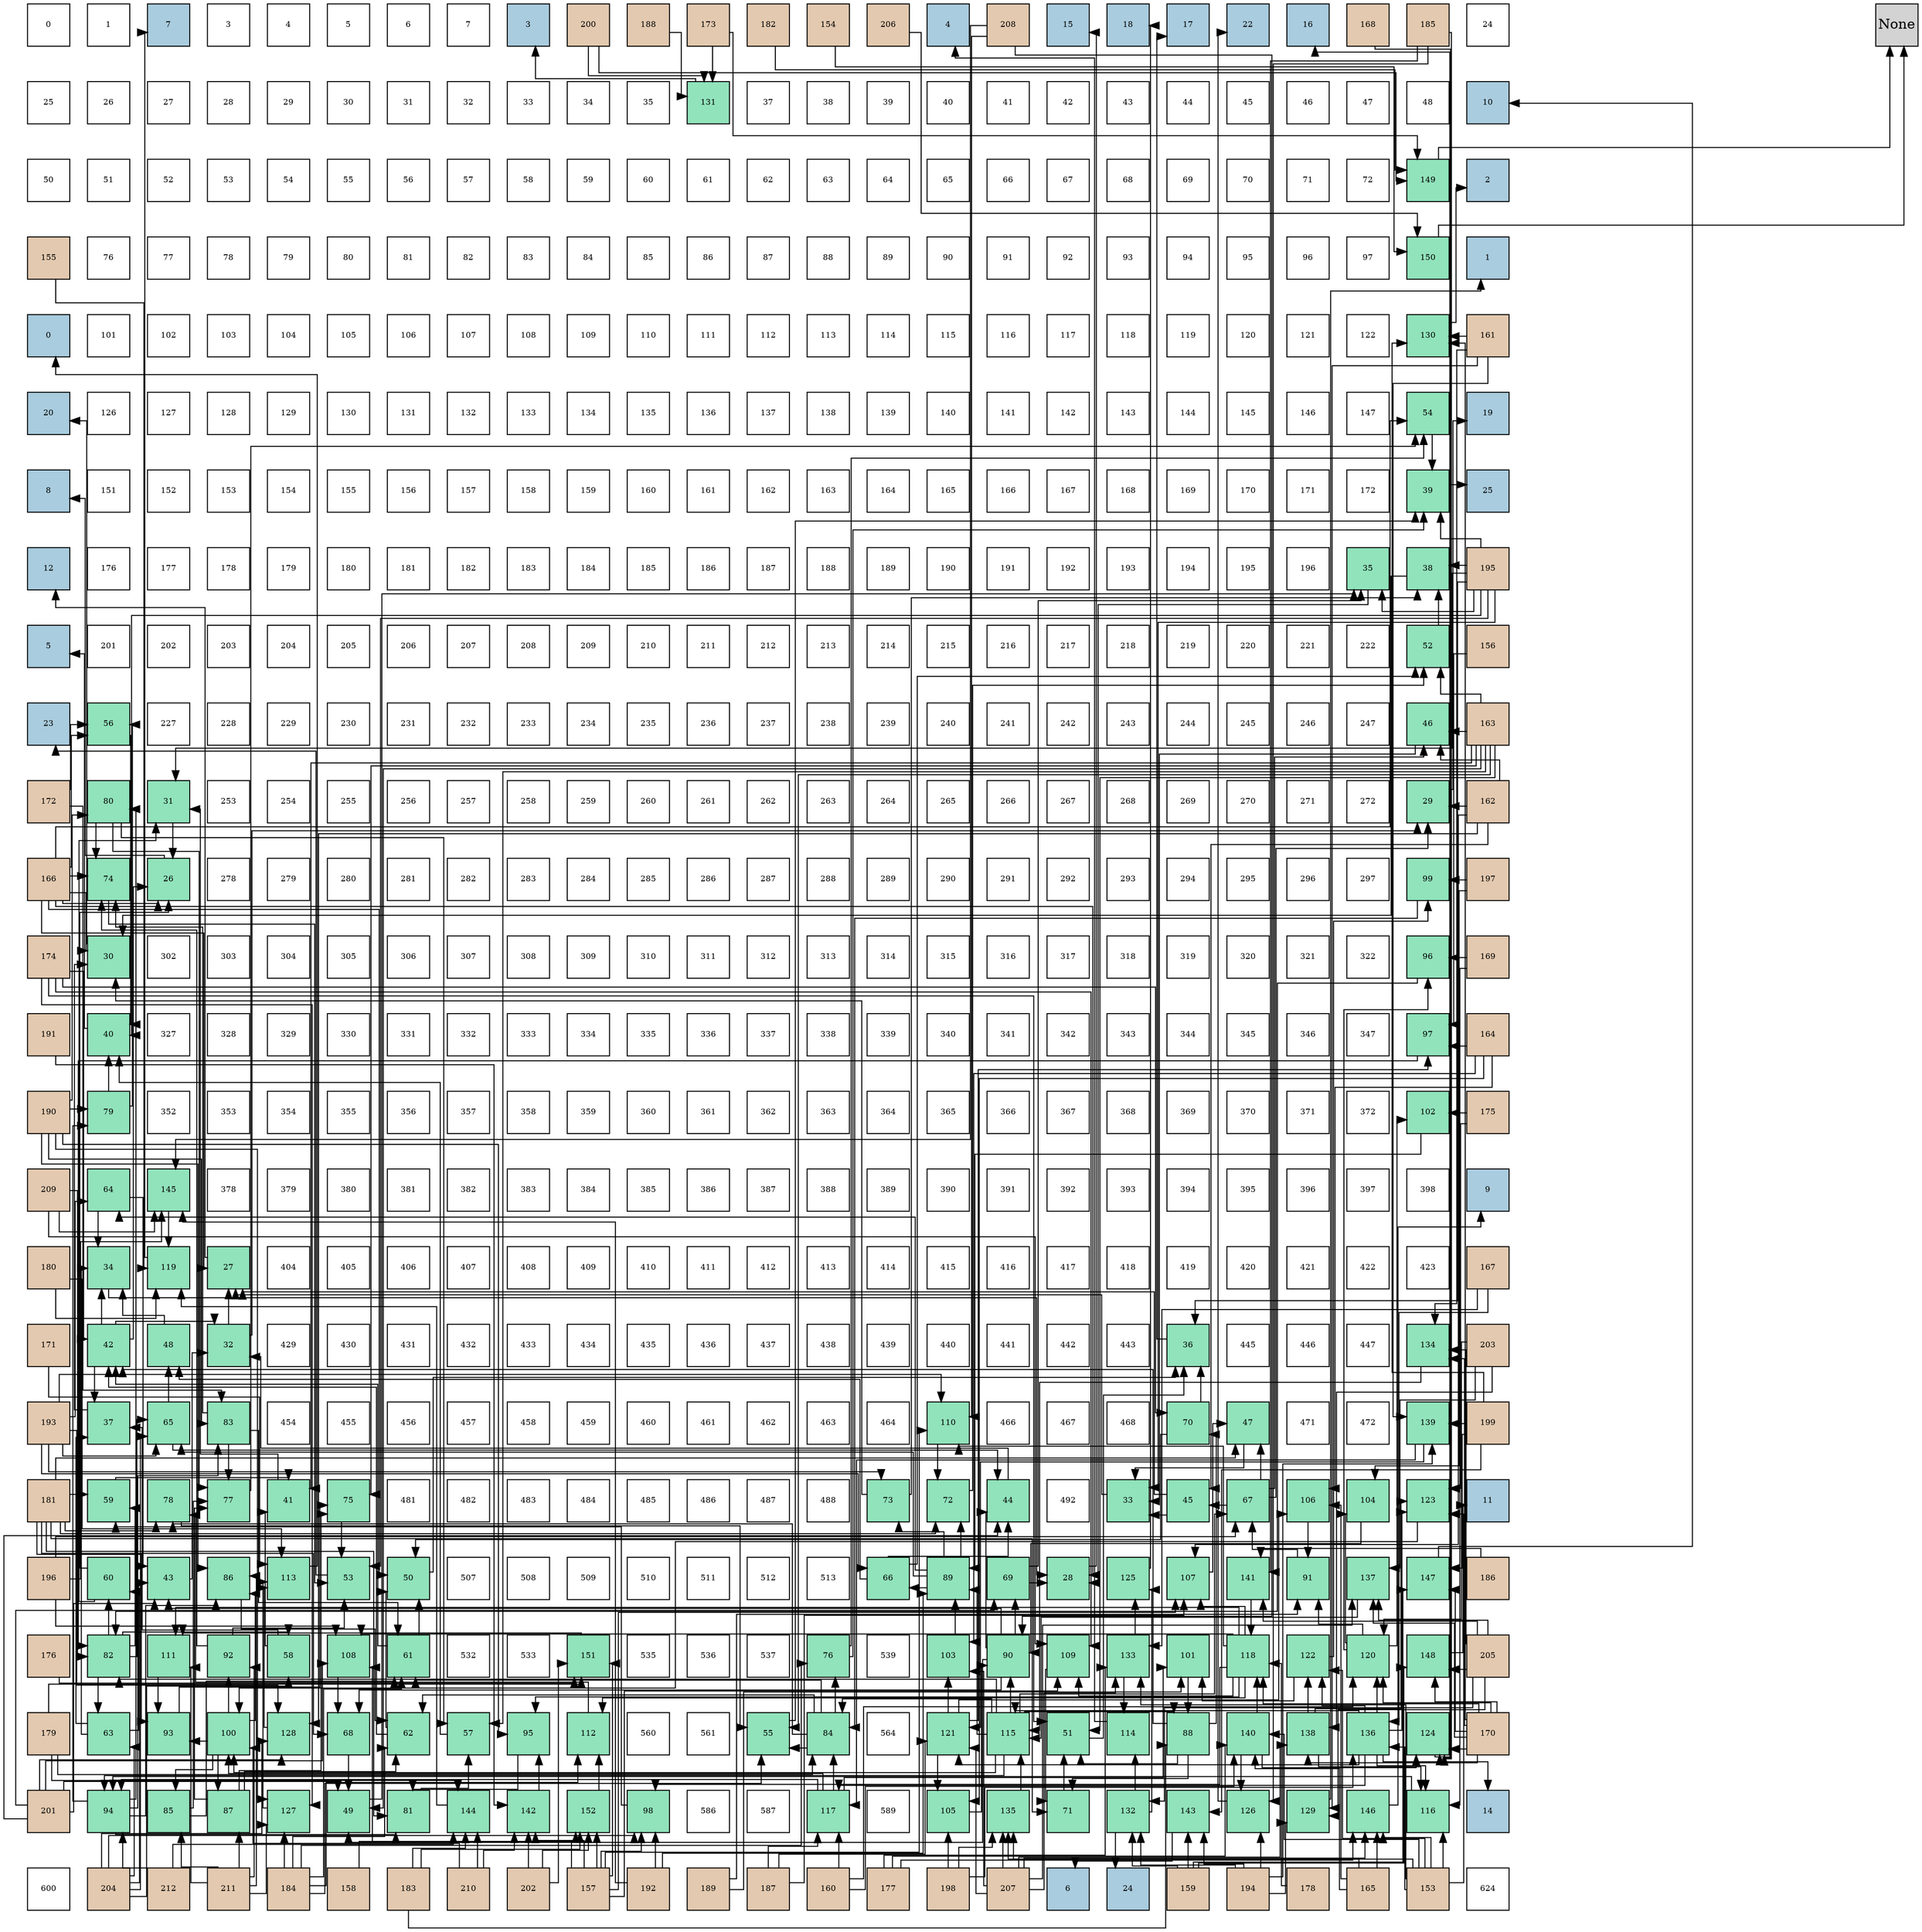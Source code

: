 digraph layout{
 rankdir=TB;
 splines=ortho;
 node [style=filled shape=square fixedsize=true width=0.6];
0[label="0", fontsize=8, fillcolor="#ffffff"];
1[label="1", fontsize=8, fillcolor="#ffffff"];
2[label="7", fontsize=8, fillcolor="#a9ccde"];
3[label="3", fontsize=8, fillcolor="#ffffff"];
4[label="4", fontsize=8, fillcolor="#ffffff"];
5[label="5", fontsize=8, fillcolor="#ffffff"];
6[label="6", fontsize=8, fillcolor="#ffffff"];
7[label="7", fontsize=8, fillcolor="#ffffff"];
8[label="3", fontsize=8, fillcolor="#a9ccde"];
9[label="200", fontsize=8, fillcolor="#e3c9af"];
10[label="188", fontsize=8, fillcolor="#e3c9af"];
11[label="173", fontsize=8, fillcolor="#e3c9af"];
12[label="182", fontsize=8, fillcolor="#e3c9af"];
13[label="154", fontsize=8, fillcolor="#e3c9af"];
14[label="206", fontsize=8, fillcolor="#e3c9af"];
15[label="4", fontsize=8, fillcolor="#a9ccde"];
16[label="208", fontsize=8, fillcolor="#e3c9af"];
17[label="15", fontsize=8, fillcolor="#a9ccde"];
18[label="18", fontsize=8, fillcolor="#a9ccde"];
19[label="17", fontsize=8, fillcolor="#a9ccde"];
20[label="22", fontsize=8, fillcolor="#a9ccde"];
21[label="16", fontsize=8, fillcolor="#a9ccde"];
22[label="168", fontsize=8, fillcolor="#e3c9af"];
23[label="185", fontsize=8, fillcolor="#e3c9af"];
24[label="24", fontsize=8, fillcolor="#ffffff"];
25[label="25", fontsize=8, fillcolor="#ffffff"];
26[label="26", fontsize=8, fillcolor="#ffffff"];
27[label="27", fontsize=8, fillcolor="#ffffff"];
28[label="28", fontsize=8, fillcolor="#ffffff"];
29[label="29", fontsize=8, fillcolor="#ffffff"];
30[label="30", fontsize=8, fillcolor="#ffffff"];
31[label="31", fontsize=8, fillcolor="#ffffff"];
32[label="32", fontsize=8, fillcolor="#ffffff"];
33[label="33", fontsize=8, fillcolor="#ffffff"];
34[label="34", fontsize=8, fillcolor="#ffffff"];
35[label="35", fontsize=8, fillcolor="#ffffff"];
36[label="131", fontsize=8, fillcolor="#91e3bb"];
37[label="37", fontsize=8, fillcolor="#ffffff"];
38[label="38", fontsize=8, fillcolor="#ffffff"];
39[label="39", fontsize=8, fillcolor="#ffffff"];
40[label="40", fontsize=8, fillcolor="#ffffff"];
41[label="41", fontsize=8, fillcolor="#ffffff"];
42[label="42", fontsize=8, fillcolor="#ffffff"];
43[label="43", fontsize=8, fillcolor="#ffffff"];
44[label="44", fontsize=8, fillcolor="#ffffff"];
45[label="45", fontsize=8, fillcolor="#ffffff"];
46[label="46", fontsize=8, fillcolor="#ffffff"];
47[label="47", fontsize=8, fillcolor="#ffffff"];
48[label="48", fontsize=8, fillcolor="#ffffff"];
49[label="10", fontsize=8, fillcolor="#a9ccde"];
50[label="50", fontsize=8, fillcolor="#ffffff"];
51[label="51", fontsize=8, fillcolor="#ffffff"];
52[label="52", fontsize=8, fillcolor="#ffffff"];
53[label="53", fontsize=8, fillcolor="#ffffff"];
54[label="54", fontsize=8, fillcolor="#ffffff"];
55[label="55", fontsize=8, fillcolor="#ffffff"];
56[label="56", fontsize=8, fillcolor="#ffffff"];
57[label="57", fontsize=8, fillcolor="#ffffff"];
58[label="58", fontsize=8, fillcolor="#ffffff"];
59[label="59", fontsize=8, fillcolor="#ffffff"];
60[label="60", fontsize=8, fillcolor="#ffffff"];
61[label="61", fontsize=8, fillcolor="#ffffff"];
62[label="62", fontsize=8, fillcolor="#ffffff"];
63[label="63", fontsize=8, fillcolor="#ffffff"];
64[label="64", fontsize=8, fillcolor="#ffffff"];
65[label="65", fontsize=8, fillcolor="#ffffff"];
66[label="66", fontsize=8, fillcolor="#ffffff"];
67[label="67", fontsize=8, fillcolor="#ffffff"];
68[label="68", fontsize=8, fillcolor="#ffffff"];
69[label="69", fontsize=8, fillcolor="#ffffff"];
70[label="70", fontsize=8, fillcolor="#ffffff"];
71[label="71", fontsize=8, fillcolor="#ffffff"];
72[label="72", fontsize=8, fillcolor="#ffffff"];
73[label="149", fontsize=8, fillcolor="#91e3bb"];
74[label="2", fontsize=8, fillcolor="#a9ccde"];
75[label="155", fontsize=8, fillcolor="#e3c9af"];
76[label="76", fontsize=8, fillcolor="#ffffff"];
77[label="77", fontsize=8, fillcolor="#ffffff"];
78[label="78", fontsize=8, fillcolor="#ffffff"];
79[label="79", fontsize=8, fillcolor="#ffffff"];
80[label="80", fontsize=8, fillcolor="#ffffff"];
81[label="81", fontsize=8, fillcolor="#ffffff"];
82[label="82", fontsize=8, fillcolor="#ffffff"];
83[label="83", fontsize=8, fillcolor="#ffffff"];
84[label="84", fontsize=8, fillcolor="#ffffff"];
85[label="85", fontsize=8, fillcolor="#ffffff"];
86[label="86", fontsize=8, fillcolor="#ffffff"];
87[label="87", fontsize=8, fillcolor="#ffffff"];
88[label="88", fontsize=8, fillcolor="#ffffff"];
89[label="89", fontsize=8, fillcolor="#ffffff"];
90[label="90", fontsize=8, fillcolor="#ffffff"];
91[label="91", fontsize=8, fillcolor="#ffffff"];
92[label="92", fontsize=8, fillcolor="#ffffff"];
93[label="93", fontsize=8, fillcolor="#ffffff"];
94[label="94", fontsize=8, fillcolor="#ffffff"];
95[label="95", fontsize=8, fillcolor="#ffffff"];
96[label="96", fontsize=8, fillcolor="#ffffff"];
97[label="97", fontsize=8, fillcolor="#ffffff"];
98[label="150", fontsize=8, fillcolor="#91e3bb"];
99[label="1", fontsize=8, fillcolor="#a9ccde"];
100[label="0", fontsize=8, fillcolor="#a9ccde"];
101[label="101", fontsize=8, fillcolor="#ffffff"];
102[label="102", fontsize=8, fillcolor="#ffffff"];
103[label="103", fontsize=8, fillcolor="#ffffff"];
104[label="104", fontsize=8, fillcolor="#ffffff"];
105[label="105", fontsize=8, fillcolor="#ffffff"];
106[label="106", fontsize=8, fillcolor="#ffffff"];
107[label="107", fontsize=8, fillcolor="#ffffff"];
108[label="108", fontsize=8, fillcolor="#ffffff"];
109[label="109", fontsize=8, fillcolor="#ffffff"];
110[label="110", fontsize=8, fillcolor="#ffffff"];
111[label="111", fontsize=8, fillcolor="#ffffff"];
112[label="112", fontsize=8, fillcolor="#ffffff"];
113[label="113", fontsize=8, fillcolor="#ffffff"];
114[label="114", fontsize=8, fillcolor="#ffffff"];
115[label="115", fontsize=8, fillcolor="#ffffff"];
116[label="116", fontsize=8, fillcolor="#ffffff"];
117[label="117", fontsize=8, fillcolor="#ffffff"];
118[label="118", fontsize=8, fillcolor="#ffffff"];
119[label="119", fontsize=8, fillcolor="#ffffff"];
120[label="120", fontsize=8, fillcolor="#ffffff"];
121[label="121", fontsize=8, fillcolor="#ffffff"];
122[label="122", fontsize=8, fillcolor="#ffffff"];
123[label="130", fontsize=8, fillcolor="#91e3bb"];
124[label="161", fontsize=8, fillcolor="#e3c9af"];
125[label="20", fontsize=8, fillcolor="#a9ccde"];
126[label="126", fontsize=8, fillcolor="#ffffff"];
127[label="127", fontsize=8, fillcolor="#ffffff"];
128[label="128", fontsize=8, fillcolor="#ffffff"];
129[label="129", fontsize=8, fillcolor="#ffffff"];
130[label="130", fontsize=8, fillcolor="#ffffff"];
131[label="131", fontsize=8, fillcolor="#ffffff"];
132[label="132", fontsize=8, fillcolor="#ffffff"];
133[label="133", fontsize=8, fillcolor="#ffffff"];
134[label="134", fontsize=8, fillcolor="#ffffff"];
135[label="135", fontsize=8, fillcolor="#ffffff"];
136[label="136", fontsize=8, fillcolor="#ffffff"];
137[label="137", fontsize=8, fillcolor="#ffffff"];
138[label="138", fontsize=8, fillcolor="#ffffff"];
139[label="139", fontsize=8, fillcolor="#ffffff"];
140[label="140", fontsize=8, fillcolor="#ffffff"];
141[label="141", fontsize=8, fillcolor="#ffffff"];
142[label="142", fontsize=8, fillcolor="#ffffff"];
143[label="143", fontsize=8, fillcolor="#ffffff"];
144[label="144", fontsize=8, fillcolor="#ffffff"];
145[label="145", fontsize=8, fillcolor="#ffffff"];
146[label="146", fontsize=8, fillcolor="#ffffff"];
147[label="147", fontsize=8, fillcolor="#ffffff"];
148[label="54", fontsize=8, fillcolor="#91e3bb"];
149[label="19", fontsize=8, fillcolor="#a9ccde"];
150[label="8", fontsize=8, fillcolor="#a9ccde"];
151[label="151", fontsize=8, fillcolor="#ffffff"];
152[label="152", fontsize=8, fillcolor="#ffffff"];
153[label="153", fontsize=8, fillcolor="#ffffff"];
154[label="154", fontsize=8, fillcolor="#ffffff"];
155[label="155", fontsize=8, fillcolor="#ffffff"];
156[label="156", fontsize=8, fillcolor="#ffffff"];
157[label="157", fontsize=8, fillcolor="#ffffff"];
158[label="158", fontsize=8, fillcolor="#ffffff"];
159[label="159", fontsize=8, fillcolor="#ffffff"];
160[label="160", fontsize=8, fillcolor="#ffffff"];
161[label="161", fontsize=8, fillcolor="#ffffff"];
162[label="162", fontsize=8, fillcolor="#ffffff"];
163[label="163", fontsize=8, fillcolor="#ffffff"];
164[label="164", fontsize=8, fillcolor="#ffffff"];
165[label="165", fontsize=8, fillcolor="#ffffff"];
166[label="166", fontsize=8, fillcolor="#ffffff"];
167[label="167", fontsize=8, fillcolor="#ffffff"];
168[label="168", fontsize=8, fillcolor="#ffffff"];
169[label="169", fontsize=8, fillcolor="#ffffff"];
170[label="170", fontsize=8, fillcolor="#ffffff"];
171[label="171", fontsize=8, fillcolor="#ffffff"];
172[label="172", fontsize=8, fillcolor="#ffffff"];
173[label="39", fontsize=8, fillcolor="#91e3bb"];
174[label="25", fontsize=8, fillcolor="#a9ccde"];
175[label="12", fontsize=8, fillcolor="#a9ccde"];
176[label="176", fontsize=8, fillcolor="#ffffff"];
177[label="177", fontsize=8, fillcolor="#ffffff"];
178[label="178", fontsize=8, fillcolor="#ffffff"];
179[label="179", fontsize=8, fillcolor="#ffffff"];
180[label="180", fontsize=8, fillcolor="#ffffff"];
181[label="181", fontsize=8, fillcolor="#ffffff"];
182[label="182", fontsize=8, fillcolor="#ffffff"];
183[label="183", fontsize=8, fillcolor="#ffffff"];
184[label="184", fontsize=8, fillcolor="#ffffff"];
185[label="185", fontsize=8, fillcolor="#ffffff"];
186[label="186", fontsize=8, fillcolor="#ffffff"];
187[label="187", fontsize=8, fillcolor="#ffffff"];
188[label="188", fontsize=8, fillcolor="#ffffff"];
189[label="189", fontsize=8, fillcolor="#ffffff"];
190[label="190", fontsize=8, fillcolor="#ffffff"];
191[label="191", fontsize=8, fillcolor="#ffffff"];
192[label="192", fontsize=8, fillcolor="#ffffff"];
193[label="193", fontsize=8, fillcolor="#ffffff"];
194[label="194", fontsize=8, fillcolor="#ffffff"];
195[label="195", fontsize=8, fillcolor="#ffffff"];
196[label="196", fontsize=8, fillcolor="#ffffff"];
197[label="35", fontsize=8, fillcolor="#91e3bb"];
198[label="38", fontsize=8, fillcolor="#91e3bb"];
199[label="195", fontsize=8, fillcolor="#e3c9af"];
200[label="5", fontsize=8, fillcolor="#a9ccde"];
201[label="201", fontsize=8, fillcolor="#ffffff"];
202[label="202", fontsize=8, fillcolor="#ffffff"];
203[label="203", fontsize=8, fillcolor="#ffffff"];
204[label="204", fontsize=8, fillcolor="#ffffff"];
205[label="205", fontsize=8, fillcolor="#ffffff"];
206[label="206", fontsize=8, fillcolor="#ffffff"];
207[label="207", fontsize=8, fillcolor="#ffffff"];
208[label="208", fontsize=8, fillcolor="#ffffff"];
209[label="209", fontsize=8, fillcolor="#ffffff"];
210[label="210", fontsize=8, fillcolor="#ffffff"];
211[label="211", fontsize=8, fillcolor="#ffffff"];
212[label="212", fontsize=8, fillcolor="#ffffff"];
213[label="213", fontsize=8, fillcolor="#ffffff"];
214[label="214", fontsize=8, fillcolor="#ffffff"];
215[label="215", fontsize=8, fillcolor="#ffffff"];
216[label="216", fontsize=8, fillcolor="#ffffff"];
217[label="217", fontsize=8, fillcolor="#ffffff"];
218[label="218", fontsize=8, fillcolor="#ffffff"];
219[label="219", fontsize=8, fillcolor="#ffffff"];
220[label="220", fontsize=8, fillcolor="#ffffff"];
221[label="221", fontsize=8, fillcolor="#ffffff"];
222[label="222", fontsize=8, fillcolor="#ffffff"];
223[label="52", fontsize=8, fillcolor="#91e3bb"];
224[label="156", fontsize=8, fillcolor="#e3c9af"];
225[label="23", fontsize=8, fillcolor="#a9ccde"];
226[label="56", fontsize=8, fillcolor="#91e3bb"];
227[label="227", fontsize=8, fillcolor="#ffffff"];
228[label="228", fontsize=8, fillcolor="#ffffff"];
229[label="229", fontsize=8, fillcolor="#ffffff"];
230[label="230", fontsize=8, fillcolor="#ffffff"];
231[label="231", fontsize=8, fillcolor="#ffffff"];
232[label="232", fontsize=8, fillcolor="#ffffff"];
233[label="233", fontsize=8, fillcolor="#ffffff"];
234[label="234", fontsize=8, fillcolor="#ffffff"];
235[label="235", fontsize=8, fillcolor="#ffffff"];
236[label="236", fontsize=8, fillcolor="#ffffff"];
237[label="237", fontsize=8, fillcolor="#ffffff"];
238[label="238", fontsize=8, fillcolor="#ffffff"];
239[label="239", fontsize=8, fillcolor="#ffffff"];
240[label="240", fontsize=8, fillcolor="#ffffff"];
241[label="241", fontsize=8, fillcolor="#ffffff"];
242[label="242", fontsize=8, fillcolor="#ffffff"];
243[label="243", fontsize=8, fillcolor="#ffffff"];
244[label="244", fontsize=8, fillcolor="#ffffff"];
245[label="245", fontsize=8, fillcolor="#ffffff"];
246[label="246", fontsize=8, fillcolor="#ffffff"];
247[label="247", fontsize=8, fillcolor="#ffffff"];
248[label="46", fontsize=8, fillcolor="#91e3bb"];
249[label="163", fontsize=8, fillcolor="#e3c9af"];
250[label="172", fontsize=8, fillcolor="#e3c9af"];
251[label="80", fontsize=8, fillcolor="#91e3bb"];
252[label="31", fontsize=8, fillcolor="#91e3bb"];
253[label="253", fontsize=8, fillcolor="#ffffff"];
254[label="254", fontsize=8, fillcolor="#ffffff"];
255[label="255", fontsize=8, fillcolor="#ffffff"];
256[label="256", fontsize=8, fillcolor="#ffffff"];
257[label="257", fontsize=8, fillcolor="#ffffff"];
258[label="258", fontsize=8, fillcolor="#ffffff"];
259[label="259", fontsize=8, fillcolor="#ffffff"];
260[label="260", fontsize=8, fillcolor="#ffffff"];
261[label="261", fontsize=8, fillcolor="#ffffff"];
262[label="262", fontsize=8, fillcolor="#ffffff"];
263[label="263", fontsize=8, fillcolor="#ffffff"];
264[label="264", fontsize=8, fillcolor="#ffffff"];
265[label="265", fontsize=8, fillcolor="#ffffff"];
266[label="266", fontsize=8, fillcolor="#ffffff"];
267[label="267", fontsize=8, fillcolor="#ffffff"];
268[label="268", fontsize=8, fillcolor="#ffffff"];
269[label="269", fontsize=8, fillcolor="#ffffff"];
270[label="270", fontsize=8, fillcolor="#ffffff"];
271[label="271", fontsize=8, fillcolor="#ffffff"];
272[label="272", fontsize=8, fillcolor="#ffffff"];
273[label="29", fontsize=8, fillcolor="#91e3bb"];
274[label="162", fontsize=8, fillcolor="#e3c9af"];
275[label="166", fontsize=8, fillcolor="#e3c9af"];
276[label="74", fontsize=8, fillcolor="#91e3bb"];
277[label="26", fontsize=8, fillcolor="#91e3bb"];
278[label="278", fontsize=8, fillcolor="#ffffff"];
279[label="279", fontsize=8, fillcolor="#ffffff"];
280[label="280", fontsize=8, fillcolor="#ffffff"];
281[label="281", fontsize=8, fillcolor="#ffffff"];
282[label="282", fontsize=8, fillcolor="#ffffff"];
283[label="283", fontsize=8, fillcolor="#ffffff"];
284[label="284", fontsize=8, fillcolor="#ffffff"];
285[label="285", fontsize=8, fillcolor="#ffffff"];
286[label="286", fontsize=8, fillcolor="#ffffff"];
287[label="287", fontsize=8, fillcolor="#ffffff"];
288[label="288", fontsize=8, fillcolor="#ffffff"];
289[label="289", fontsize=8, fillcolor="#ffffff"];
290[label="290", fontsize=8, fillcolor="#ffffff"];
291[label="291", fontsize=8, fillcolor="#ffffff"];
292[label="292", fontsize=8, fillcolor="#ffffff"];
293[label="293", fontsize=8, fillcolor="#ffffff"];
294[label="294", fontsize=8, fillcolor="#ffffff"];
295[label="295", fontsize=8, fillcolor="#ffffff"];
296[label="296", fontsize=8, fillcolor="#ffffff"];
297[label="297", fontsize=8, fillcolor="#ffffff"];
298[label="99", fontsize=8, fillcolor="#91e3bb"];
299[label="197", fontsize=8, fillcolor="#e3c9af"];
300[label="174", fontsize=8, fillcolor="#e3c9af"];
301[label="30", fontsize=8, fillcolor="#91e3bb"];
302[label="302", fontsize=8, fillcolor="#ffffff"];
303[label="303", fontsize=8, fillcolor="#ffffff"];
304[label="304", fontsize=8, fillcolor="#ffffff"];
305[label="305", fontsize=8, fillcolor="#ffffff"];
306[label="306", fontsize=8, fillcolor="#ffffff"];
307[label="307", fontsize=8, fillcolor="#ffffff"];
308[label="308", fontsize=8, fillcolor="#ffffff"];
309[label="309", fontsize=8, fillcolor="#ffffff"];
310[label="310", fontsize=8, fillcolor="#ffffff"];
311[label="311", fontsize=8, fillcolor="#ffffff"];
312[label="312", fontsize=8, fillcolor="#ffffff"];
313[label="313", fontsize=8, fillcolor="#ffffff"];
314[label="314", fontsize=8, fillcolor="#ffffff"];
315[label="315", fontsize=8, fillcolor="#ffffff"];
316[label="316", fontsize=8, fillcolor="#ffffff"];
317[label="317", fontsize=8, fillcolor="#ffffff"];
318[label="318", fontsize=8, fillcolor="#ffffff"];
319[label="319", fontsize=8, fillcolor="#ffffff"];
320[label="320", fontsize=8, fillcolor="#ffffff"];
321[label="321", fontsize=8, fillcolor="#ffffff"];
322[label="322", fontsize=8, fillcolor="#ffffff"];
323[label="96", fontsize=8, fillcolor="#91e3bb"];
324[label="169", fontsize=8, fillcolor="#e3c9af"];
325[label="191", fontsize=8, fillcolor="#e3c9af"];
326[label="40", fontsize=8, fillcolor="#91e3bb"];
327[label="327", fontsize=8, fillcolor="#ffffff"];
328[label="328", fontsize=8, fillcolor="#ffffff"];
329[label="329", fontsize=8, fillcolor="#ffffff"];
330[label="330", fontsize=8, fillcolor="#ffffff"];
331[label="331", fontsize=8, fillcolor="#ffffff"];
332[label="332", fontsize=8, fillcolor="#ffffff"];
333[label="333", fontsize=8, fillcolor="#ffffff"];
334[label="334", fontsize=8, fillcolor="#ffffff"];
335[label="335", fontsize=8, fillcolor="#ffffff"];
336[label="336", fontsize=8, fillcolor="#ffffff"];
337[label="337", fontsize=8, fillcolor="#ffffff"];
338[label="338", fontsize=8, fillcolor="#ffffff"];
339[label="339", fontsize=8, fillcolor="#ffffff"];
340[label="340", fontsize=8, fillcolor="#ffffff"];
341[label="341", fontsize=8, fillcolor="#ffffff"];
342[label="342", fontsize=8, fillcolor="#ffffff"];
343[label="343", fontsize=8, fillcolor="#ffffff"];
344[label="344", fontsize=8, fillcolor="#ffffff"];
345[label="345", fontsize=8, fillcolor="#ffffff"];
346[label="346", fontsize=8, fillcolor="#ffffff"];
347[label="347", fontsize=8, fillcolor="#ffffff"];
348[label="97", fontsize=8, fillcolor="#91e3bb"];
349[label="164", fontsize=8, fillcolor="#e3c9af"];
350[label="190", fontsize=8, fillcolor="#e3c9af"];
351[label="79", fontsize=8, fillcolor="#91e3bb"];
352[label="352", fontsize=8, fillcolor="#ffffff"];
353[label="353", fontsize=8, fillcolor="#ffffff"];
354[label="354", fontsize=8, fillcolor="#ffffff"];
355[label="355", fontsize=8, fillcolor="#ffffff"];
356[label="356", fontsize=8, fillcolor="#ffffff"];
357[label="357", fontsize=8, fillcolor="#ffffff"];
358[label="358", fontsize=8, fillcolor="#ffffff"];
359[label="359", fontsize=8, fillcolor="#ffffff"];
360[label="360", fontsize=8, fillcolor="#ffffff"];
361[label="361", fontsize=8, fillcolor="#ffffff"];
362[label="362", fontsize=8, fillcolor="#ffffff"];
363[label="363", fontsize=8, fillcolor="#ffffff"];
364[label="364", fontsize=8, fillcolor="#ffffff"];
365[label="365", fontsize=8, fillcolor="#ffffff"];
366[label="366", fontsize=8, fillcolor="#ffffff"];
367[label="367", fontsize=8, fillcolor="#ffffff"];
368[label="368", fontsize=8, fillcolor="#ffffff"];
369[label="369", fontsize=8, fillcolor="#ffffff"];
370[label="370", fontsize=8, fillcolor="#ffffff"];
371[label="371", fontsize=8, fillcolor="#ffffff"];
372[label="372", fontsize=8, fillcolor="#ffffff"];
373[label="102", fontsize=8, fillcolor="#91e3bb"];
374[label="175", fontsize=8, fillcolor="#e3c9af"];
375[label="209", fontsize=8, fillcolor="#e3c9af"];
376[label="64", fontsize=8, fillcolor="#91e3bb"];
377[label="145", fontsize=8, fillcolor="#91e3bb"];
378[label="378", fontsize=8, fillcolor="#ffffff"];
379[label="379", fontsize=8, fillcolor="#ffffff"];
380[label="380", fontsize=8, fillcolor="#ffffff"];
381[label="381", fontsize=8, fillcolor="#ffffff"];
382[label="382", fontsize=8, fillcolor="#ffffff"];
383[label="383", fontsize=8, fillcolor="#ffffff"];
384[label="384", fontsize=8, fillcolor="#ffffff"];
385[label="385", fontsize=8, fillcolor="#ffffff"];
386[label="386", fontsize=8, fillcolor="#ffffff"];
387[label="387", fontsize=8, fillcolor="#ffffff"];
388[label="388", fontsize=8, fillcolor="#ffffff"];
389[label="389", fontsize=8, fillcolor="#ffffff"];
390[label="390", fontsize=8, fillcolor="#ffffff"];
391[label="391", fontsize=8, fillcolor="#ffffff"];
392[label="392", fontsize=8, fillcolor="#ffffff"];
393[label="393", fontsize=8, fillcolor="#ffffff"];
394[label="394", fontsize=8, fillcolor="#ffffff"];
395[label="395", fontsize=8, fillcolor="#ffffff"];
396[label="396", fontsize=8, fillcolor="#ffffff"];
397[label="397", fontsize=8, fillcolor="#ffffff"];
398[label="398", fontsize=8, fillcolor="#ffffff"];
399[label="9", fontsize=8, fillcolor="#a9ccde"];
400[label="180", fontsize=8, fillcolor="#e3c9af"];
401[label="34", fontsize=8, fillcolor="#91e3bb"];
402[label="119", fontsize=8, fillcolor="#91e3bb"];
403[label="27", fontsize=8, fillcolor="#91e3bb"];
404[label="404", fontsize=8, fillcolor="#ffffff"];
405[label="405", fontsize=8, fillcolor="#ffffff"];
406[label="406", fontsize=8, fillcolor="#ffffff"];
407[label="407", fontsize=8, fillcolor="#ffffff"];
408[label="408", fontsize=8, fillcolor="#ffffff"];
409[label="409", fontsize=8, fillcolor="#ffffff"];
410[label="410", fontsize=8, fillcolor="#ffffff"];
411[label="411", fontsize=8, fillcolor="#ffffff"];
412[label="412", fontsize=8, fillcolor="#ffffff"];
413[label="413", fontsize=8, fillcolor="#ffffff"];
414[label="414", fontsize=8, fillcolor="#ffffff"];
415[label="415", fontsize=8, fillcolor="#ffffff"];
416[label="416", fontsize=8, fillcolor="#ffffff"];
417[label="417", fontsize=8, fillcolor="#ffffff"];
418[label="418", fontsize=8, fillcolor="#ffffff"];
419[label="419", fontsize=8, fillcolor="#ffffff"];
420[label="420", fontsize=8, fillcolor="#ffffff"];
421[label="421", fontsize=8, fillcolor="#ffffff"];
422[label="422", fontsize=8, fillcolor="#ffffff"];
423[label="423", fontsize=8, fillcolor="#ffffff"];
424[label="167", fontsize=8, fillcolor="#e3c9af"];
425[label="171", fontsize=8, fillcolor="#e3c9af"];
426[label="42", fontsize=8, fillcolor="#91e3bb"];
427[label="48", fontsize=8, fillcolor="#91e3bb"];
428[label="32", fontsize=8, fillcolor="#91e3bb"];
429[label="429", fontsize=8, fillcolor="#ffffff"];
430[label="430", fontsize=8, fillcolor="#ffffff"];
431[label="431", fontsize=8, fillcolor="#ffffff"];
432[label="432", fontsize=8, fillcolor="#ffffff"];
433[label="433", fontsize=8, fillcolor="#ffffff"];
434[label="434", fontsize=8, fillcolor="#ffffff"];
435[label="435", fontsize=8, fillcolor="#ffffff"];
436[label="436", fontsize=8, fillcolor="#ffffff"];
437[label="437", fontsize=8, fillcolor="#ffffff"];
438[label="438", fontsize=8, fillcolor="#ffffff"];
439[label="439", fontsize=8, fillcolor="#ffffff"];
440[label="440", fontsize=8, fillcolor="#ffffff"];
441[label="441", fontsize=8, fillcolor="#ffffff"];
442[label="442", fontsize=8, fillcolor="#ffffff"];
443[label="443", fontsize=8, fillcolor="#ffffff"];
444[label="36", fontsize=8, fillcolor="#91e3bb"];
445[label="445", fontsize=8, fillcolor="#ffffff"];
446[label="446", fontsize=8, fillcolor="#ffffff"];
447[label="447", fontsize=8, fillcolor="#ffffff"];
448[label="134", fontsize=8, fillcolor="#91e3bb"];
449[label="203", fontsize=8, fillcolor="#e3c9af"];
450[label="193", fontsize=8, fillcolor="#e3c9af"];
451[label="37", fontsize=8, fillcolor="#91e3bb"];
452[label="65", fontsize=8, fillcolor="#91e3bb"];
453[label="83", fontsize=8, fillcolor="#91e3bb"];
454[label="454", fontsize=8, fillcolor="#ffffff"];
455[label="455", fontsize=8, fillcolor="#ffffff"];
456[label="456", fontsize=8, fillcolor="#ffffff"];
457[label="457", fontsize=8, fillcolor="#ffffff"];
458[label="458", fontsize=8, fillcolor="#ffffff"];
459[label="459", fontsize=8, fillcolor="#ffffff"];
460[label="460", fontsize=8, fillcolor="#ffffff"];
461[label="461", fontsize=8, fillcolor="#ffffff"];
462[label="462", fontsize=8, fillcolor="#ffffff"];
463[label="463", fontsize=8, fillcolor="#ffffff"];
464[label="464", fontsize=8, fillcolor="#ffffff"];
465[label="110", fontsize=8, fillcolor="#91e3bb"];
466[label="466", fontsize=8, fillcolor="#ffffff"];
467[label="467", fontsize=8, fillcolor="#ffffff"];
468[label="468", fontsize=8, fillcolor="#ffffff"];
469[label="70", fontsize=8, fillcolor="#91e3bb"];
470[label="47", fontsize=8, fillcolor="#91e3bb"];
471[label="471", fontsize=8, fillcolor="#ffffff"];
472[label="472", fontsize=8, fillcolor="#ffffff"];
473[label="139", fontsize=8, fillcolor="#91e3bb"];
474[label="199", fontsize=8, fillcolor="#e3c9af"];
475[label="181", fontsize=8, fillcolor="#e3c9af"];
476[label="59", fontsize=8, fillcolor="#91e3bb"];
477[label="78", fontsize=8, fillcolor="#91e3bb"];
478[label="77", fontsize=8, fillcolor="#91e3bb"];
479[label="41", fontsize=8, fillcolor="#91e3bb"];
480[label="75", fontsize=8, fillcolor="#91e3bb"];
481[label="481", fontsize=8, fillcolor="#ffffff"];
482[label="482", fontsize=8, fillcolor="#ffffff"];
483[label="483", fontsize=8, fillcolor="#ffffff"];
484[label="484", fontsize=8, fillcolor="#ffffff"];
485[label="485", fontsize=8, fillcolor="#ffffff"];
486[label="486", fontsize=8, fillcolor="#ffffff"];
487[label="487", fontsize=8, fillcolor="#ffffff"];
488[label="488", fontsize=8, fillcolor="#ffffff"];
489[label="73", fontsize=8, fillcolor="#91e3bb"];
490[label="72", fontsize=8, fillcolor="#91e3bb"];
491[label="44", fontsize=8, fillcolor="#91e3bb"];
492[label="492", fontsize=8, fillcolor="#ffffff"];
493[label="33", fontsize=8, fillcolor="#91e3bb"];
494[label="45", fontsize=8, fillcolor="#91e3bb"];
495[label="67", fontsize=8, fillcolor="#91e3bb"];
496[label="106", fontsize=8, fillcolor="#91e3bb"];
497[label="104", fontsize=8, fillcolor="#91e3bb"];
498[label="123", fontsize=8, fillcolor="#91e3bb"];
499[label="11", fontsize=8, fillcolor="#a9ccde"];
500[label="196", fontsize=8, fillcolor="#e3c9af"];
501[label="60", fontsize=8, fillcolor="#91e3bb"];
502[label="43", fontsize=8, fillcolor="#91e3bb"];
503[label="86", fontsize=8, fillcolor="#91e3bb"];
504[label="113", fontsize=8, fillcolor="#91e3bb"];
505[label="53", fontsize=8, fillcolor="#91e3bb"];
506[label="50", fontsize=8, fillcolor="#91e3bb"];
507[label="507", fontsize=8, fillcolor="#ffffff"];
508[label="508", fontsize=8, fillcolor="#ffffff"];
509[label="509", fontsize=8, fillcolor="#ffffff"];
510[label="510", fontsize=8, fillcolor="#ffffff"];
511[label="511", fontsize=8, fillcolor="#ffffff"];
512[label="512", fontsize=8, fillcolor="#ffffff"];
513[label="513", fontsize=8, fillcolor="#ffffff"];
514[label="66", fontsize=8, fillcolor="#91e3bb"];
515[label="89", fontsize=8, fillcolor="#91e3bb"];
516[label="69", fontsize=8, fillcolor="#91e3bb"];
517[label="28", fontsize=8, fillcolor="#91e3bb"];
518[label="125", fontsize=8, fillcolor="#91e3bb"];
519[label="107", fontsize=8, fillcolor="#91e3bb"];
520[label="141", fontsize=8, fillcolor="#91e3bb"];
521[label="91", fontsize=8, fillcolor="#91e3bb"];
522[label="137", fontsize=8, fillcolor="#91e3bb"];
523[label="147", fontsize=8, fillcolor="#91e3bb"];
524[label="186", fontsize=8, fillcolor="#e3c9af"];
525[label="176", fontsize=8, fillcolor="#e3c9af"];
526[label="82", fontsize=8, fillcolor="#91e3bb"];
527[label="111", fontsize=8, fillcolor="#91e3bb"];
528[label="92", fontsize=8, fillcolor="#91e3bb"];
529[label="58", fontsize=8, fillcolor="#91e3bb"];
530[label="108", fontsize=8, fillcolor="#91e3bb"];
531[label="61", fontsize=8, fillcolor="#91e3bb"];
532[label="532", fontsize=8, fillcolor="#ffffff"];
533[label="533", fontsize=8, fillcolor="#ffffff"];
534[label="151", fontsize=8, fillcolor="#91e3bb"];
535[label="535", fontsize=8, fillcolor="#ffffff"];
536[label="536", fontsize=8, fillcolor="#ffffff"];
537[label="537", fontsize=8, fillcolor="#ffffff"];
538[label="76", fontsize=8, fillcolor="#91e3bb"];
539[label="539", fontsize=8, fillcolor="#ffffff"];
540[label="103", fontsize=8, fillcolor="#91e3bb"];
541[label="90", fontsize=8, fillcolor="#91e3bb"];
542[label="109", fontsize=8, fillcolor="#91e3bb"];
543[label="133", fontsize=8, fillcolor="#91e3bb"];
544[label="101", fontsize=8, fillcolor="#91e3bb"];
545[label="118", fontsize=8, fillcolor="#91e3bb"];
546[label="122", fontsize=8, fillcolor="#91e3bb"];
547[label="120", fontsize=8, fillcolor="#91e3bb"];
548[label="148", fontsize=8, fillcolor="#91e3bb"];
549[label="205", fontsize=8, fillcolor="#e3c9af"];
550[label="179", fontsize=8, fillcolor="#e3c9af"];
551[label="63", fontsize=8, fillcolor="#91e3bb"];
552[label="93", fontsize=8, fillcolor="#91e3bb"];
553[label="100", fontsize=8, fillcolor="#91e3bb"];
554[label="128", fontsize=8, fillcolor="#91e3bb"];
555[label="68", fontsize=8, fillcolor="#91e3bb"];
556[label="62", fontsize=8, fillcolor="#91e3bb"];
557[label="57", fontsize=8, fillcolor="#91e3bb"];
558[label="95", fontsize=8, fillcolor="#91e3bb"];
559[label="112", fontsize=8, fillcolor="#91e3bb"];
560[label="560", fontsize=8, fillcolor="#ffffff"];
561[label="561", fontsize=8, fillcolor="#ffffff"];
562[label="55", fontsize=8, fillcolor="#91e3bb"];
563[label="84", fontsize=8, fillcolor="#91e3bb"];
564[label="564", fontsize=8, fillcolor="#ffffff"];
565[label="121", fontsize=8, fillcolor="#91e3bb"];
566[label="115", fontsize=8, fillcolor="#91e3bb"];
567[label="51", fontsize=8, fillcolor="#91e3bb"];
568[label="114", fontsize=8, fillcolor="#91e3bb"];
569[label="88", fontsize=8, fillcolor="#91e3bb"];
570[label="140", fontsize=8, fillcolor="#91e3bb"];
571[label="138", fontsize=8, fillcolor="#91e3bb"];
572[label="136", fontsize=8, fillcolor="#91e3bb"];
573[label="124", fontsize=8, fillcolor="#91e3bb"];
574[label="170", fontsize=8, fillcolor="#e3c9af"];
575[label="201", fontsize=8, fillcolor="#e3c9af"];
576[label="94", fontsize=8, fillcolor="#91e3bb"];
577[label="85", fontsize=8, fillcolor="#91e3bb"];
578[label="87", fontsize=8, fillcolor="#91e3bb"];
579[label="127", fontsize=8, fillcolor="#91e3bb"];
580[label="49", fontsize=8, fillcolor="#91e3bb"];
581[label="81", fontsize=8, fillcolor="#91e3bb"];
582[label="144", fontsize=8, fillcolor="#91e3bb"];
583[label="142", fontsize=8, fillcolor="#91e3bb"];
584[label="152", fontsize=8, fillcolor="#91e3bb"];
585[label="98", fontsize=8, fillcolor="#91e3bb"];
586[label="586", fontsize=8, fillcolor="#ffffff"];
587[label="587", fontsize=8, fillcolor="#ffffff"];
588[label="117", fontsize=8, fillcolor="#91e3bb"];
589[label="589", fontsize=8, fillcolor="#ffffff"];
590[label="105", fontsize=8, fillcolor="#91e3bb"];
591[label="135", fontsize=8, fillcolor="#91e3bb"];
592[label="71", fontsize=8, fillcolor="#91e3bb"];
593[label="132", fontsize=8, fillcolor="#91e3bb"];
594[label="143", fontsize=8, fillcolor="#91e3bb"];
595[label="126", fontsize=8, fillcolor="#91e3bb"];
596[label="129", fontsize=8, fillcolor="#91e3bb"];
597[label="146", fontsize=8, fillcolor="#91e3bb"];
598[label="116", fontsize=8, fillcolor="#91e3bb"];
599[label="14", fontsize=8, fillcolor="#a9ccde"];
600[label="600", fontsize=8, fillcolor="#ffffff"];
601[label="204", fontsize=8, fillcolor="#e3c9af"];
602[label="212", fontsize=8, fillcolor="#e3c9af"];
603[label="211", fontsize=8, fillcolor="#e3c9af"];
604[label="184", fontsize=8, fillcolor="#e3c9af"];
605[label="158", fontsize=8, fillcolor="#e3c9af"];
606[label="183", fontsize=8, fillcolor="#e3c9af"];
607[label="210", fontsize=8, fillcolor="#e3c9af"];
608[label="202", fontsize=8, fillcolor="#e3c9af"];
609[label="157", fontsize=8, fillcolor="#e3c9af"];
610[label="192", fontsize=8, fillcolor="#e3c9af"];
611[label="189", fontsize=8, fillcolor="#e3c9af"];
612[label="187", fontsize=8, fillcolor="#e3c9af"];
613[label="160", fontsize=8, fillcolor="#e3c9af"];
614[label="177", fontsize=8, fillcolor="#e3c9af"];
615[label="198", fontsize=8, fillcolor="#e3c9af"];
616[label="207", fontsize=8, fillcolor="#e3c9af"];
617[label="6", fontsize=8, fillcolor="#a9ccde"];
618[label="24", fontsize=8, fillcolor="#a9ccde"];
619[label="159", fontsize=8, fillcolor="#e3c9af"];
620[label="194", fontsize=8, fillcolor="#e3c9af"];
621[label="178", fontsize=8, fillcolor="#e3c9af"];
622[label="165", fontsize=8, fillcolor="#e3c9af"];
623[label="153", fontsize=8, fillcolor="#e3c9af"];
624[label="624", fontsize=8, fillcolor="#ffffff"];
edge [constraint=false, style=vis];277 -> 150;
403 -> 175;
517 -> 17;
273 -> 149;
301 -> 125;
252 -> 277;
428 -> 403;
428 -> 273;
493 -> 403;
401 -> 517;
197 -> 517;
444 -> 19;
451 -> 301;
198 -> 301;
173 -> 174;
326 -> 200;
479 -> 252;
426 -> 277;
426 -> 428;
426 -> 401;
426 -> 451;
502 -> 428;
491 -> 428;
494 -> 403;
494 -> 493;
248 -> 493;
470 -> 493;
427 -> 401;
580 -> 197;
506 -> 444;
567 -> 444;
223 -> 198;
505 -> 225;
148 -> 173;
562 -> 173;
226 -> 326;
557 -> 326;
529 -> 451;
529 -> 479;
476 -> 479;
501 -> 277;
501 -> 252;
531 -> 426;
531 -> 506;
556 -> 426;
556 -> 506;
551 -> 401;
551 -> 451;
551 -> 502;
376 -> 401;
376 -> 502;
452 -> 491;
452 -> 427;
514 -> 491;
514 -> 427;
514 -> 223;
495 -> 273;
495 -> 494;
495 -> 248;
495 -> 470;
555 -> 580;
516 -> 517;
516 -> 197;
469 -> 444;
469 -> 506;
592 -> 567;
490 -> 223;
489 -> 301;
489 -> 198;
276 -> 505;
480 -> 505;
538 -> 173;
538 -> 148;
478 -> 148;
477 -> 562;
351 -> 326;
351 -> 226;
251 -> 557;
251 -> 276;
251 -> 478;
581 -> 557;
526 -> 529;
526 -> 476;
526 -> 501;
526 -> 551;
526 -> 452;
453 -> 531;
453 -> 276;
453 -> 478;
563 -> 562;
563 -> 531;
563 -> 556;
563 -> 538;
563 -> 477;
577 -> 531;
577 -> 478;
503 -> 556;
578 -> 556;
578 -> 480;
578 -> 478;
569 -> 426;
569 -> 567;
569 -> 469;
569 -> 592;
515 -> 376;
515 -> 452;
515 -> 514;
515 -> 490;
515 -> 489;
541 -> 502;
541 -> 491;
541 -> 580;
541 -> 555;
541 -> 516;
521 -> 495;
528 -> 505;
528 -> 276;
552 -> 480;
576 -> 351;
576 -> 251;
576 -> 581;
576 -> 453;
576 -> 503;
558 -> 581;
323 -> 526;
348 -> 526;
585 -> 476;
298 -> 563;
553 -> 577;
553 -> 503;
553 -> 578;
553 -> 528;
553 -> 552;
544 -> 569;
373 -> 515;
540 -> 515;
497 -> 541;
590 -> 541;
496 -> 521;
519 -> 470;
530 -> 555;
542 -> 592;
465 -> 490;
527 -> 552;
559 -> 477;
504 -> 100;
568 -> 15;
566 -> 495;
566 -> 526;
566 -> 563;
566 -> 569;
566 -> 515;
566 -> 541;
566 -> 576;
566 -> 553;
598 -> 576;
588 -> 563;
588 -> 576;
588 -> 553;
588 -> 544;
545 -> 558;
545 -> 585;
545 -> 519;
545 -> 530;
545 -> 542;
545 -> 465;
545 -> 527;
545 -> 559;
402 -> 2;
547 -> 521;
547 -> 323;
547 -> 373;
547 -> 497;
565 -> 348;
565 -> 540;
565 -> 590;
565 -> 496;
546 -> 298;
546 -> 544;
498 -> 553;
573 -> 21;
518 -> 18;
595 -> 20;
579 -> 504;
554 -> 504;
596 -> 99;
123 -> 74;
36 -> 8;
593 -> 618;
593 -> 568;
593 -> 518;
543 -> 568;
543 -> 518;
448 -> 566;
591 -> 566;
572 -> 599;
572 -> 566;
572 -> 598;
572 -> 588;
572 -> 547;
572 -> 565;
572 -> 546;
572 -> 498;
522 -> 566;
571 -> 598;
571 -> 546;
571 -> 498;
473 -> 588;
473 -> 565;
570 -> 545;
570 -> 573;
570 -> 595;
520 -> 545;
583 -> 558;
594 -> 617;
582 -> 402;
377 -> 402;
597 -> 399;
523 -> 49;
548 -> 499;
73 -> None;
98 -> None;
534 -> 527;
584 -> 559;
623 -> 598;
623 -> 546;
623 -> 498;
623 -> 543;
623 -> 591;
623 -> 572;
623 -> 570;
623 -> 597;
13 -> 98;
75 -> 402;
224 -> 348;
609 -> 585;
609 -> 519;
609 -> 530;
609 -> 542;
609 -> 465;
609 -> 583;
609 -> 534;
609 -> 584;
605 -> 584;
619 -> 593;
619 -> 594;
619 -> 523;
619 -> 548;
613 -> 588;
613 -> 547;
613 -> 570;
124 -> 596;
124 -> 123;
124 -> 448;
124 -> 473;
274 -> 273;
274 -> 494;
274 -> 248;
274 -> 519;
274 -> 554;
249 -> 479;
249 -> 248;
249 -> 580;
249 -> 567;
249 -> 223;
249 -> 562;
249 -> 557;
249 -> 480;
349 -> 348;
349 -> 540;
349 -> 590;
349 -> 496;
622 -> 496;
622 -> 591;
622 -> 570;
622 -> 597;
275 -> 277;
275 -> 403;
275 -> 517;
275 -> 301;
275 -> 506;
275 -> 148;
275 -> 226;
275 -> 276;
424 -> 543;
424 -> 572;
22 -> 573;
324 -> 323;
324 -> 598;
574 -> 545;
574 -> 547;
574 -> 573;
574 -> 123;
574 -> 448;
574 -> 522;
574 -> 571;
574 -> 523;
574 -> 548;
425 -> 504;
250 -> 226;
250 -> 453;
11 -> 36;
11 -> 73;
300 -> 426;
300 -> 567;
300 -> 469;
300 -> 542;
300 -> 579;
374 -> 373;
374 -> 498;
525 -> 534;
614 -> 543;
614 -> 570;
614 -> 597;
621 -> 545;
550 -> 563;
550 -> 582;
550 -> 534;
400 -> 504;
400 -> 402;
475 -> 470;
475 -> 476;
475 -> 555;
475 -> 592;
475 -> 490;
475 -> 477;
475 -> 581;
475 -> 552;
12 -> 73;
606 -> 569;
606 -> 582;
606 -> 584;
604 -> 562;
604 -> 531;
604 -> 556;
604 -> 538;
604 -> 559;
604 -> 579;
23 -> 573;
23 -> 595;
23 -> 520;
524 -> 520;
612 -> 519;
612 -> 588;
612 -> 565;
10 -> 36;
611 -> 521;
611 -> 544;
350 -> 351;
350 -> 251;
350 -> 453;
350 -> 503;
350 -> 558;
350 -> 579;
325 -> 583;
610 -> 515;
610 -> 585;
610 -> 377;
450 -> 376;
450 -> 452;
450 -> 514;
450 -> 489;
450 -> 465;
450 -> 554;
620 -> 595;
620 -> 596;
620 -> 593;
620 -> 473;
620 -> 594;
199 -> 252;
199 -> 493;
199 -> 197;
199 -> 444;
199 -> 198;
199 -> 173;
199 -> 326;
199 -> 505;
500 -> 495;
500 -> 530;
500 -> 377;
299 -> 298;
299 -> 497;
615 -> 590;
615 -> 591;
615 -> 572;
474 -> 123;
474 -> 473;
474 -> 594;
474 -> 523;
9 -> 36;
9 -> 73;
575 -> 502;
575 -> 491;
575 -> 580;
575 -> 516;
575 -> 530;
575 -> 554;
608 -> 583;
608 -> 534;
608 -> 584;
449 -> 547;
449 -> 522;
449 -> 571;
601 -> 529;
601 -> 501;
601 -> 551;
601 -> 452;
601 -> 585;
601 -> 554;
549 -> 596;
549 -> 593;
549 -> 448;
549 -> 522;
549 -> 520;
549 -> 548;
14 -> 98;
616 -> 540;
616 -> 565;
616 -> 543;
616 -> 591;
616 -> 522;
616 -> 571;
616 -> 597;
16 -> 541;
16 -> 465;
16 -> 377;
375 -> 526;
375 -> 542;
375 -> 377;
607 -> 553;
607 -> 583;
607 -> 582;
603 -> 577;
603 -> 503;
603 -> 578;
603 -> 528;
603 -> 527;
603 -> 579;
602 -> 576;
602 -> 582;
edge [constraint=true, style=invis];
0 -> 25 -> 50 -> 75 -> 100 -> 125 -> 150 -> 175 -> 200 -> 225 -> 250 -> 275 -> 300 -> 325 -> 350 -> 375 -> 400 -> 425 -> 450 -> 475 -> 500 -> 525 -> 550 -> 575 -> 600;
1 -> 26 -> 51 -> 76 -> 101 -> 126 -> 151 -> 176 -> 201 -> 226 -> 251 -> 276 -> 301 -> 326 -> 351 -> 376 -> 401 -> 426 -> 451 -> 476 -> 501 -> 526 -> 551 -> 576 -> 601;
2 -> 27 -> 52 -> 77 -> 102 -> 127 -> 152 -> 177 -> 202 -> 227 -> 252 -> 277 -> 302 -> 327 -> 352 -> 377 -> 402 -> 427 -> 452 -> 477 -> 502 -> 527 -> 552 -> 577 -> 602;
3 -> 28 -> 53 -> 78 -> 103 -> 128 -> 153 -> 178 -> 203 -> 228 -> 253 -> 278 -> 303 -> 328 -> 353 -> 378 -> 403 -> 428 -> 453 -> 478 -> 503 -> 528 -> 553 -> 578 -> 603;
4 -> 29 -> 54 -> 79 -> 104 -> 129 -> 154 -> 179 -> 204 -> 229 -> 254 -> 279 -> 304 -> 329 -> 354 -> 379 -> 404 -> 429 -> 454 -> 479 -> 504 -> 529 -> 554 -> 579 -> 604;
5 -> 30 -> 55 -> 80 -> 105 -> 130 -> 155 -> 180 -> 205 -> 230 -> 255 -> 280 -> 305 -> 330 -> 355 -> 380 -> 405 -> 430 -> 455 -> 480 -> 505 -> 530 -> 555 -> 580 -> 605;
6 -> 31 -> 56 -> 81 -> 106 -> 131 -> 156 -> 181 -> 206 -> 231 -> 256 -> 281 -> 306 -> 331 -> 356 -> 381 -> 406 -> 431 -> 456 -> 481 -> 506 -> 531 -> 556 -> 581 -> 606;
7 -> 32 -> 57 -> 82 -> 107 -> 132 -> 157 -> 182 -> 207 -> 232 -> 257 -> 282 -> 307 -> 332 -> 357 -> 382 -> 407 -> 432 -> 457 -> 482 -> 507 -> 532 -> 557 -> 582 -> 607;
8 -> 33 -> 58 -> 83 -> 108 -> 133 -> 158 -> 183 -> 208 -> 233 -> 258 -> 283 -> 308 -> 333 -> 358 -> 383 -> 408 -> 433 -> 458 -> 483 -> 508 -> 533 -> 558 -> 583 -> 608;
9 -> 34 -> 59 -> 84 -> 109 -> 134 -> 159 -> 184 -> 209 -> 234 -> 259 -> 284 -> 309 -> 334 -> 359 -> 384 -> 409 -> 434 -> 459 -> 484 -> 509 -> 534 -> 559 -> 584 -> 609;
10 -> 35 -> 60 -> 85 -> 110 -> 135 -> 160 -> 185 -> 210 -> 235 -> 260 -> 285 -> 310 -> 335 -> 360 -> 385 -> 410 -> 435 -> 460 -> 485 -> 510 -> 535 -> 560 -> 585 -> 610;
11 -> 36 -> 61 -> 86 -> 111 -> 136 -> 161 -> 186 -> 211 -> 236 -> 261 -> 286 -> 311 -> 336 -> 361 -> 386 -> 411 -> 436 -> 461 -> 486 -> 511 -> 536 -> 561 -> 586 -> 611;
12 -> 37 -> 62 -> 87 -> 112 -> 137 -> 162 -> 187 -> 212 -> 237 -> 262 -> 287 -> 312 -> 337 -> 362 -> 387 -> 412 -> 437 -> 462 -> 487 -> 512 -> 537 -> 562 -> 587 -> 612;
13 -> 38 -> 63 -> 88 -> 113 -> 138 -> 163 -> 188 -> 213 -> 238 -> 263 -> 288 -> 313 -> 338 -> 363 -> 388 -> 413 -> 438 -> 463 -> 488 -> 513 -> 538 -> 563 -> 588 -> 613;
14 -> 39 -> 64 -> 89 -> 114 -> 139 -> 164 -> 189 -> 214 -> 239 -> 264 -> 289 -> 314 -> 339 -> 364 -> 389 -> 414 -> 439 -> 464 -> 489 -> 514 -> 539 -> 564 -> 589 -> 614;
15 -> 40 -> 65 -> 90 -> 115 -> 140 -> 165 -> 190 -> 215 -> 240 -> 265 -> 290 -> 315 -> 340 -> 365 -> 390 -> 415 -> 440 -> 465 -> 490 -> 515 -> 540 -> 565 -> 590 -> 615;
16 -> 41 -> 66 -> 91 -> 116 -> 141 -> 166 -> 191 -> 216 -> 241 -> 266 -> 291 -> 316 -> 341 -> 366 -> 391 -> 416 -> 441 -> 466 -> 491 -> 516 -> 541 -> 566 -> 591 -> 616;
17 -> 42 -> 67 -> 92 -> 117 -> 142 -> 167 -> 192 -> 217 -> 242 -> 267 -> 292 -> 317 -> 342 -> 367 -> 392 -> 417 -> 442 -> 467 -> 492 -> 517 -> 542 -> 567 -> 592 -> 617;
18 -> 43 -> 68 -> 93 -> 118 -> 143 -> 168 -> 193 -> 218 -> 243 -> 268 -> 293 -> 318 -> 343 -> 368 -> 393 -> 418 -> 443 -> 468 -> 493 -> 518 -> 543 -> 568 -> 593 -> 618;
19 -> 44 -> 69 -> 94 -> 119 -> 144 -> 169 -> 194 -> 219 -> 244 -> 269 -> 294 -> 319 -> 344 -> 369 -> 394 -> 419 -> 444 -> 469 -> 494 -> 519 -> 544 -> 569 -> 594 -> 619;
20 -> 45 -> 70 -> 95 -> 120 -> 145 -> 170 -> 195 -> 220 -> 245 -> 270 -> 295 -> 320 -> 345 -> 370 -> 395 -> 420 -> 445 -> 470 -> 495 -> 520 -> 545 -> 570 -> 595 -> 620;
21 -> 46 -> 71 -> 96 -> 121 -> 146 -> 171 -> 196 -> 221 -> 246 -> 271 -> 296 -> 321 -> 346 -> 371 -> 396 -> 421 -> 446 -> 471 -> 496 -> 521 -> 546 -> 571 -> 596 -> 621;
22 -> 47 -> 72 -> 97 -> 122 -> 147 -> 172 -> 197 -> 222 -> 247 -> 272 -> 297 -> 322 -> 347 -> 372 -> 397 -> 422 -> 447 -> 472 -> 497 -> 522 -> 547 -> 572 -> 597 -> 622;
23 -> 48 -> 73 -> 98 -> 123 -> 148 -> 173 -> 198 -> 223 -> 248 -> 273 -> 298 -> 323 -> 348 -> 373 -> 398 -> 423 -> 448 -> 473 -> 498 -> 523 -> 548 -> 573 -> 598 -> 623;
24 -> 49 -> 74 -> 99 -> 124 -> 149 -> 174 -> 199 -> 224 -> 249 -> 274 -> 299 -> 324 -> 349 -> 374 -> 399 -> 424 -> 449 -> 474 -> 499 -> 524 -> 549 -> 574 -> 599 -> 624;
rank = same {0 -> 1 -> 2 -> 3 -> 4 -> 5 -> 6 -> 7 -> 8 -> 9 -> 10 -> 11 -> 12 -> 13 -> 14 -> 15 -> 16 -> 17 -> 18 -> 19 -> 20 -> 21 -> 22 -> 23 -> 24};
rank = same {25 -> 26 -> 27 -> 28 -> 29 -> 30 -> 31 -> 32 -> 33 -> 34 -> 35 -> 36 -> 37 -> 38 -> 39 -> 40 -> 41 -> 42 -> 43 -> 44 -> 45 -> 46 -> 47 -> 48 -> 49};
rank = same {50 -> 51 -> 52 -> 53 -> 54 -> 55 -> 56 -> 57 -> 58 -> 59 -> 60 -> 61 -> 62 -> 63 -> 64 -> 65 -> 66 -> 67 -> 68 -> 69 -> 70 -> 71 -> 72 -> 73 -> 74};
rank = same {75 -> 76 -> 77 -> 78 -> 79 -> 80 -> 81 -> 82 -> 83 -> 84 -> 85 -> 86 -> 87 -> 88 -> 89 -> 90 -> 91 -> 92 -> 93 -> 94 -> 95 -> 96 -> 97 -> 98 -> 99};
rank = same {100 -> 101 -> 102 -> 103 -> 104 -> 105 -> 106 -> 107 -> 108 -> 109 -> 110 -> 111 -> 112 -> 113 -> 114 -> 115 -> 116 -> 117 -> 118 -> 119 -> 120 -> 121 -> 122 -> 123 -> 124};
rank = same {125 -> 126 -> 127 -> 128 -> 129 -> 130 -> 131 -> 132 -> 133 -> 134 -> 135 -> 136 -> 137 -> 138 -> 139 -> 140 -> 141 -> 142 -> 143 -> 144 -> 145 -> 146 -> 147 -> 148 -> 149};
rank = same {150 -> 151 -> 152 -> 153 -> 154 -> 155 -> 156 -> 157 -> 158 -> 159 -> 160 -> 161 -> 162 -> 163 -> 164 -> 165 -> 166 -> 167 -> 168 -> 169 -> 170 -> 171 -> 172 -> 173 -> 174};
rank = same {175 -> 176 -> 177 -> 178 -> 179 -> 180 -> 181 -> 182 -> 183 -> 184 -> 185 -> 186 -> 187 -> 188 -> 189 -> 190 -> 191 -> 192 -> 193 -> 194 -> 195 -> 196 -> 197 -> 198 -> 199};
rank = same {200 -> 201 -> 202 -> 203 -> 204 -> 205 -> 206 -> 207 -> 208 -> 209 -> 210 -> 211 -> 212 -> 213 -> 214 -> 215 -> 216 -> 217 -> 218 -> 219 -> 220 -> 221 -> 222 -> 223 -> 224};
rank = same {225 -> 226 -> 227 -> 228 -> 229 -> 230 -> 231 -> 232 -> 233 -> 234 -> 235 -> 236 -> 237 -> 238 -> 239 -> 240 -> 241 -> 242 -> 243 -> 244 -> 245 -> 246 -> 247 -> 248 -> 249};
rank = same {250 -> 251 -> 252 -> 253 -> 254 -> 255 -> 256 -> 257 -> 258 -> 259 -> 260 -> 261 -> 262 -> 263 -> 264 -> 265 -> 266 -> 267 -> 268 -> 269 -> 270 -> 271 -> 272 -> 273 -> 274};
rank = same {275 -> 276 -> 277 -> 278 -> 279 -> 280 -> 281 -> 282 -> 283 -> 284 -> 285 -> 286 -> 287 -> 288 -> 289 -> 290 -> 291 -> 292 -> 293 -> 294 -> 295 -> 296 -> 297 -> 298 -> 299};
rank = same {300 -> 301 -> 302 -> 303 -> 304 -> 305 -> 306 -> 307 -> 308 -> 309 -> 310 -> 311 -> 312 -> 313 -> 314 -> 315 -> 316 -> 317 -> 318 -> 319 -> 320 -> 321 -> 322 -> 323 -> 324};
rank = same {325 -> 326 -> 327 -> 328 -> 329 -> 330 -> 331 -> 332 -> 333 -> 334 -> 335 -> 336 -> 337 -> 338 -> 339 -> 340 -> 341 -> 342 -> 343 -> 344 -> 345 -> 346 -> 347 -> 348 -> 349};
rank = same {350 -> 351 -> 352 -> 353 -> 354 -> 355 -> 356 -> 357 -> 358 -> 359 -> 360 -> 361 -> 362 -> 363 -> 364 -> 365 -> 366 -> 367 -> 368 -> 369 -> 370 -> 371 -> 372 -> 373 -> 374};
rank = same {375 -> 376 -> 377 -> 378 -> 379 -> 380 -> 381 -> 382 -> 383 -> 384 -> 385 -> 386 -> 387 -> 388 -> 389 -> 390 -> 391 -> 392 -> 393 -> 394 -> 395 -> 396 -> 397 -> 398 -> 399};
rank = same {400 -> 401 -> 402 -> 403 -> 404 -> 405 -> 406 -> 407 -> 408 -> 409 -> 410 -> 411 -> 412 -> 413 -> 414 -> 415 -> 416 -> 417 -> 418 -> 419 -> 420 -> 421 -> 422 -> 423 -> 424};
rank = same {425 -> 426 -> 427 -> 428 -> 429 -> 430 -> 431 -> 432 -> 433 -> 434 -> 435 -> 436 -> 437 -> 438 -> 439 -> 440 -> 441 -> 442 -> 443 -> 444 -> 445 -> 446 -> 447 -> 448 -> 449};
rank = same {450 -> 451 -> 452 -> 453 -> 454 -> 455 -> 456 -> 457 -> 458 -> 459 -> 460 -> 461 -> 462 -> 463 -> 464 -> 465 -> 466 -> 467 -> 468 -> 469 -> 470 -> 471 -> 472 -> 473 -> 474};
rank = same {475 -> 476 -> 477 -> 478 -> 479 -> 480 -> 481 -> 482 -> 483 -> 484 -> 485 -> 486 -> 487 -> 488 -> 489 -> 490 -> 491 -> 492 -> 493 -> 494 -> 495 -> 496 -> 497 -> 498 -> 499};
rank = same {500 -> 501 -> 502 -> 503 -> 504 -> 505 -> 506 -> 507 -> 508 -> 509 -> 510 -> 511 -> 512 -> 513 -> 514 -> 515 -> 516 -> 517 -> 518 -> 519 -> 520 -> 521 -> 522 -> 523 -> 524};
rank = same {525 -> 526 -> 527 -> 528 -> 529 -> 530 -> 531 -> 532 -> 533 -> 534 -> 535 -> 536 -> 537 -> 538 -> 539 -> 540 -> 541 -> 542 -> 543 -> 544 -> 545 -> 546 -> 547 -> 548 -> 549};
rank = same {550 -> 551 -> 552 -> 553 -> 554 -> 555 -> 556 -> 557 -> 558 -> 559 -> 560 -> 561 -> 562 -> 563 -> 564 -> 565 -> 566 -> 567 -> 568 -> 569 -> 570 -> 571 -> 572 -> 573 -> 574};
rank = same {575 -> 576 -> 577 -> 578 -> 579 -> 580 -> 581 -> 582 -> 583 -> 584 -> 585 -> 586 -> 587 -> 588 -> 589 -> 590 -> 591 -> 592 -> 593 -> 594 -> 595 -> 596 -> 597 -> 598 -> 599};
rank = same {600 -> 601 -> 602 -> 603 -> 604 -> 605 -> 606 -> 607 -> 608 -> 609 -> 610 -> 611 -> 612 -> 613 -> 614 -> 615 -> 616 -> 617 -> 618 -> 619 -> 620 -> 621 -> 622 -> 623 -> 624};
}